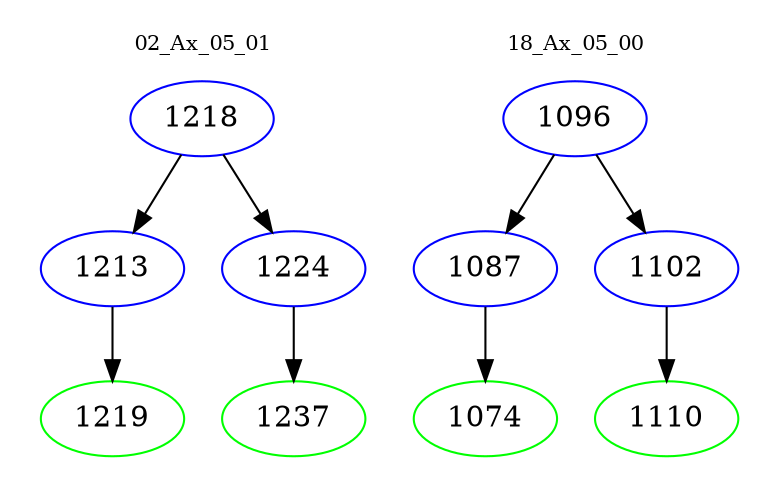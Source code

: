 digraph{
subgraph cluster_0 {
color = white
label = "02_Ax_05_01";
fontsize=10;
T0_1218 [label="1218", color="blue"]
T0_1218 -> T0_1213 [color="black"]
T0_1213 [label="1213", color="blue"]
T0_1213 -> T0_1219 [color="black"]
T0_1219 [label="1219", color="green"]
T0_1218 -> T0_1224 [color="black"]
T0_1224 [label="1224", color="blue"]
T0_1224 -> T0_1237 [color="black"]
T0_1237 [label="1237", color="green"]
}
subgraph cluster_1 {
color = white
label = "18_Ax_05_00";
fontsize=10;
T1_1096 [label="1096", color="blue"]
T1_1096 -> T1_1087 [color="black"]
T1_1087 [label="1087", color="blue"]
T1_1087 -> T1_1074 [color="black"]
T1_1074 [label="1074", color="green"]
T1_1096 -> T1_1102 [color="black"]
T1_1102 [label="1102", color="blue"]
T1_1102 -> T1_1110 [color="black"]
T1_1110 [label="1110", color="green"]
}
}
